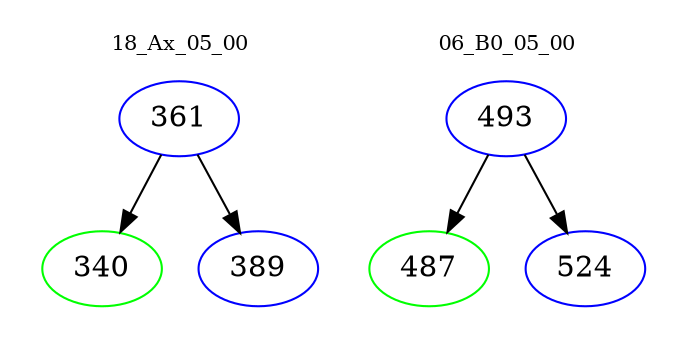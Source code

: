 digraph{
subgraph cluster_0 {
color = white
label = "18_Ax_05_00";
fontsize=10;
T0_361 [label="361", color="blue"]
T0_361 -> T0_340 [color="black"]
T0_340 [label="340", color="green"]
T0_361 -> T0_389 [color="black"]
T0_389 [label="389", color="blue"]
}
subgraph cluster_1 {
color = white
label = "06_B0_05_00";
fontsize=10;
T1_493 [label="493", color="blue"]
T1_493 -> T1_487 [color="black"]
T1_487 [label="487", color="green"]
T1_493 -> T1_524 [color="black"]
T1_524 [label="524", color="blue"]
}
}
